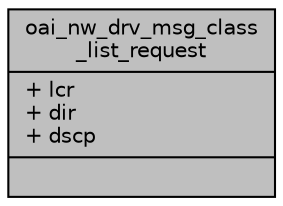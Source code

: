 digraph "oai_nw_drv_msg_class_list_request"
{
 // LATEX_PDF_SIZE
  edge [fontname="Helvetica",fontsize="10",labelfontname="Helvetica",labelfontsize="10"];
  node [fontname="Helvetica",fontsize="10",shape=record];
  Node1 [label="{oai_nw_drv_msg_class\l_list_request\n|+ lcr\l+ dir\l+ dscp\l|}",height=0.2,width=0.4,color="black", fillcolor="grey75", style="filled", fontcolor="black",tooltip=" "];
}
